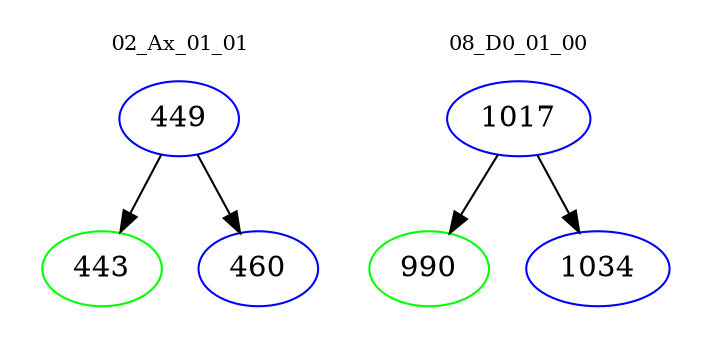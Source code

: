 digraph{
subgraph cluster_0 {
color = white
label = "02_Ax_01_01";
fontsize=10;
T0_449 [label="449", color="blue"]
T0_449 -> T0_443 [color="black"]
T0_443 [label="443", color="green"]
T0_449 -> T0_460 [color="black"]
T0_460 [label="460", color="blue"]
}
subgraph cluster_1 {
color = white
label = "08_D0_01_00";
fontsize=10;
T1_1017 [label="1017", color="blue"]
T1_1017 -> T1_990 [color="black"]
T1_990 [label="990", color="green"]
T1_1017 -> T1_1034 [color="black"]
T1_1034 [label="1034", color="blue"]
}
}
